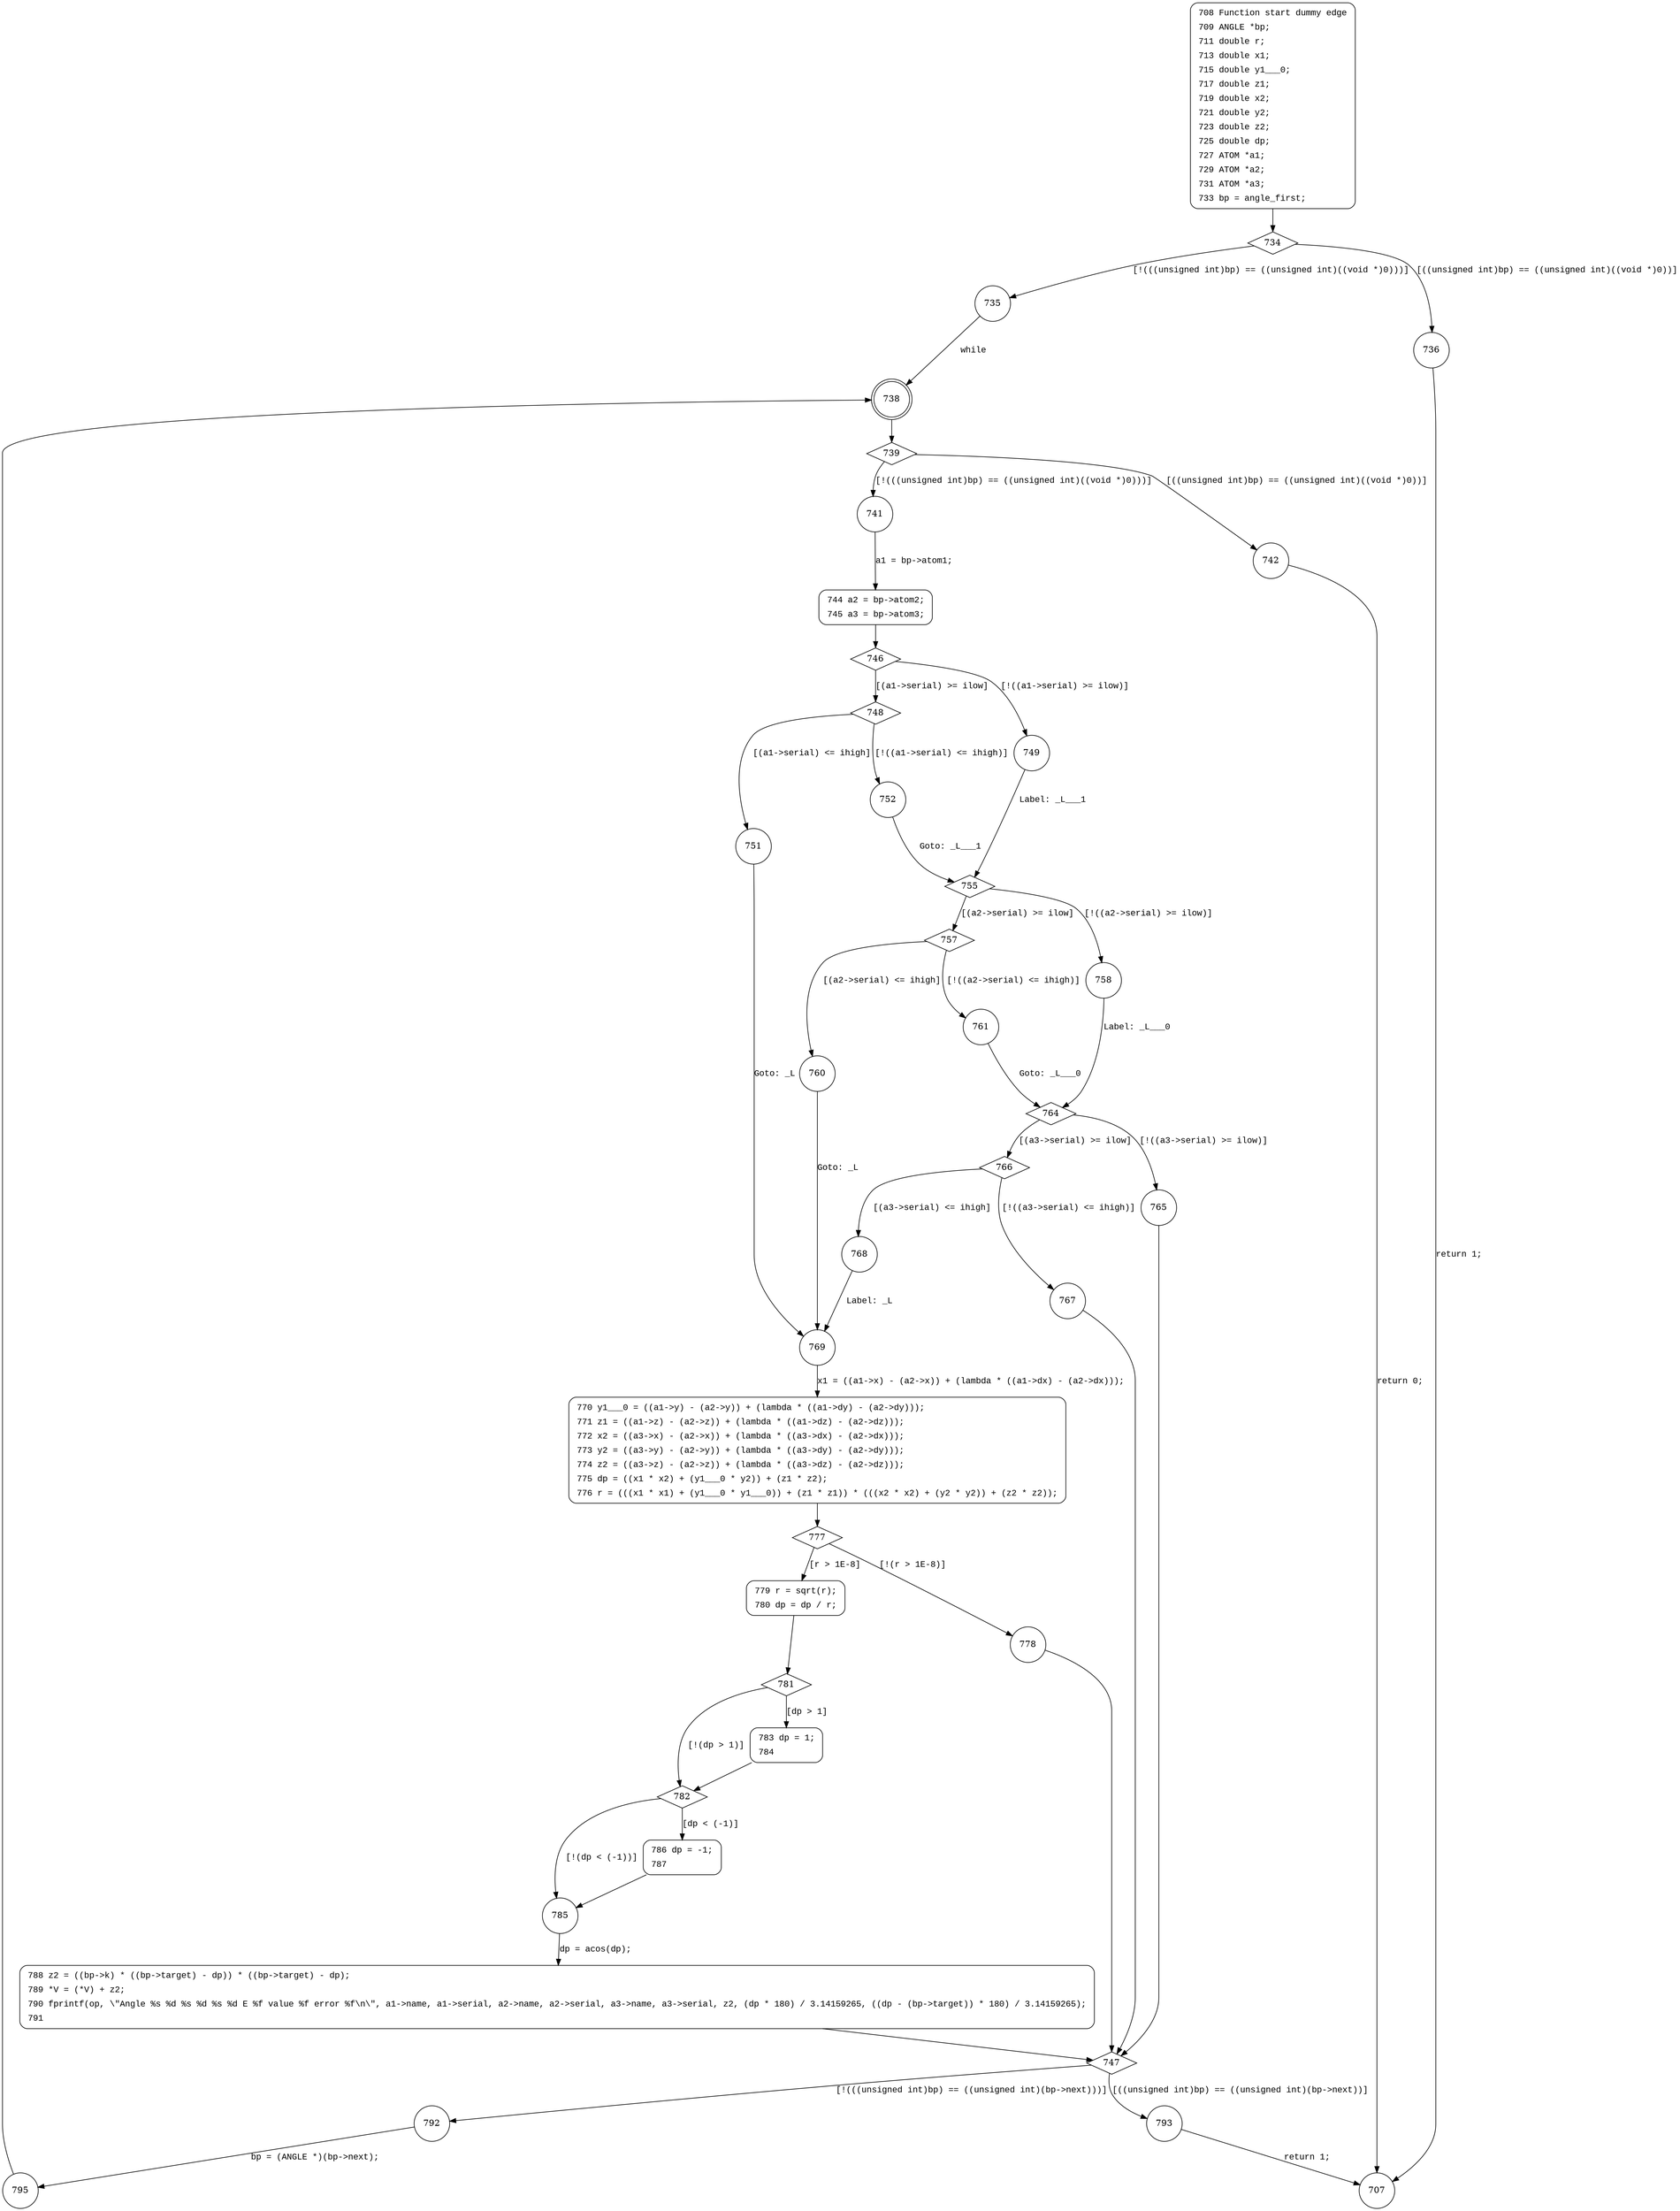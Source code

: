 digraph a_angle {
734 [shape="diamond"]
735 [shape="circle"]
736 [shape="circle"]
738 [shape="doublecircle"]
739 [shape="diamond"]
741 [shape="circle"]
742 [shape="circle"]
744 [shape="circle"]
746 [shape="diamond"]
749 [shape="circle"]
748 [shape="diamond"]
752 [shape="circle"]
751 [shape="circle"]
769 [shape="circle"]
770 [shape="circle"]
777 [shape="diamond"]
778 [shape="circle"]
779 [shape="circle"]
781 [shape="diamond"]
782 [shape="diamond"]
783 [shape="circle"]
785 [shape="circle"]
786 [shape="circle"]
788 [shape="circle"]
747 [shape="diamond"]
792 [shape="circle"]
793 [shape="circle"]
795 [shape="circle"]
755 [shape="diamond"]
758 [shape="circle"]
757 [shape="diamond"]
761 [shape="circle"]
760 [shape="circle"]
764 [shape="diamond"]
765 [shape="circle"]
766 [shape="diamond"]
767 [shape="circle"]
768 [shape="circle"]
707 [shape="circle"]
708 [style="filled,bold" penwidth="1" fillcolor="white" fontname="Courier New" shape="Mrecord" label=<<table border="0" cellborder="0" cellpadding="3" bgcolor="white"><tr><td align="right">708</td><td align="left">Function start dummy edge</td></tr><tr><td align="right">709</td><td align="left">ANGLE *bp;</td></tr><tr><td align="right">711</td><td align="left">double r;</td></tr><tr><td align="right">713</td><td align="left">double x1;</td></tr><tr><td align="right">715</td><td align="left">double y1___0;</td></tr><tr><td align="right">717</td><td align="left">double z1;</td></tr><tr><td align="right">719</td><td align="left">double x2;</td></tr><tr><td align="right">721</td><td align="left">double y2;</td></tr><tr><td align="right">723</td><td align="left">double z2;</td></tr><tr><td align="right">725</td><td align="left">double dp;</td></tr><tr><td align="right">727</td><td align="left">ATOM *a1;</td></tr><tr><td align="right">729</td><td align="left">ATOM *a2;</td></tr><tr><td align="right">731</td><td align="left">ATOM *a3;</td></tr><tr><td align="right">733</td><td align="left">bp = angle_first;</td></tr></table>>]
708 -> 734[label=""]
744 [style="filled,bold" penwidth="1" fillcolor="white" fontname="Courier New" shape="Mrecord" label=<<table border="0" cellborder="0" cellpadding="3" bgcolor="white"><tr><td align="right">744</td><td align="left">a2 = bp-&gt;atom2;</td></tr><tr><td align="right">745</td><td align="left">a3 = bp-&gt;atom3;</td></tr></table>>]
744 -> 746[label=""]
770 [style="filled,bold" penwidth="1" fillcolor="white" fontname="Courier New" shape="Mrecord" label=<<table border="0" cellborder="0" cellpadding="3" bgcolor="white"><tr><td align="right">770</td><td align="left">y1___0 = ((a1-&gt;y) - (a2-&gt;y)) + (lambda * ((a1-&gt;dy) - (a2-&gt;dy)));</td></tr><tr><td align="right">771</td><td align="left">z1 = ((a1-&gt;z) - (a2-&gt;z)) + (lambda * ((a1-&gt;dz) - (a2-&gt;dz)));</td></tr><tr><td align="right">772</td><td align="left">x2 = ((a3-&gt;x) - (a2-&gt;x)) + (lambda * ((a3-&gt;dx) - (a2-&gt;dx)));</td></tr><tr><td align="right">773</td><td align="left">y2 = ((a3-&gt;y) - (a2-&gt;y)) + (lambda * ((a3-&gt;dy) - (a2-&gt;dy)));</td></tr><tr><td align="right">774</td><td align="left">z2 = ((a3-&gt;z) - (a2-&gt;z)) + (lambda * ((a3-&gt;dz) - (a2-&gt;dz)));</td></tr><tr><td align="right">775</td><td align="left">dp = ((x1 * x2) + (y1___0 * y2)) + (z1 * z2);</td></tr><tr><td align="right">776</td><td align="left">r = (((x1 * x1) + (y1___0 * y1___0)) + (z1 * z1)) * (((x2 * x2) + (y2 * y2)) + (z2 * z2));</td></tr></table>>]
770 -> 777[label=""]
779 [style="filled,bold" penwidth="1" fillcolor="white" fontname="Courier New" shape="Mrecord" label=<<table border="0" cellborder="0" cellpadding="3" bgcolor="white"><tr><td align="right">779</td><td align="left">r = sqrt(r);</td></tr><tr><td align="right">780</td><td align="left">dp = dp / r;</td></tr></table>>]
779 -> 781[label=""]
783 [style="filled,bold" penwidth="1" fillcolor="white" fontname="Courier New" shape="Mrecord" label=<<table border="0" cellborder="0" cellpadding="3" bgcolor="white"><tr><td align="right">783</td><td align="left">dp = 1;</td></tr><tr><td align="right">784</td><td align="left"></td></tr></table>>]
783 -> 782[label=""]
786 [style="filled,bold" penwidth="1" fillcolor="white" fontname="Courier New" shape="Mrecord" label=<<table border="0" cellborder="0" cellpadding="3" bgcolor="white"><tr><td align="right">786</td><td align="left">dp = -1;</td></tr><tr><td align="right">787</td><td align="left"></td></tr></table>>]
786 -> 785[label=""]
788 [style="filled,bold" penwidth="1" fillcolor="white" fontname="Courier New" shape="Mrecord" label=<<table border="0" cellborder="0" cellpadding="3" bgcolor="white"><tr><td align="right">788</td><td align="left">z2 = ((bp-&gt;k) * ((bp-&gt;target) - dp)) * ((bp-&gt;target) - dp);</td></tr><tr><td align="right">789</td><td align="left">*V = (*V) + z2;</td></tr><tr><td align="right">790</td><td align="left">fprintf(op, \"Angle %s %d %s %d %s %d E %f value %f error %f\n\", a1-&gt;name, a1-&gt;serial, a2-&gt;name, a2-&gt;serial, a3-&gt;name, a3-&gt;serial, z2, (dp * 180) / 3.14159265, ((dp - (bp-&gt;target)) * 180) / 3.14159265);</td></tr><tr><td align="right">791</td><td align="left"></td></tr></table>>]
788 -> 747[label=""]
734 -> 735 [label="[!(((unsigned int)bp) == ((unsigned int)((void *)0)))]" fontname="Courier New"]
734 -> 736 [label="[((unsigned int)bp) == ((unsigned int)((void *)0))]" fontname="Courier New"]
735 -> 738 [label="while" fontname="Courier New"]
738 -> 739 [label="" fontname="Courier New"]
739 -> 741 [label="[!(((unsigned int)bp) == ((unsigned int)((void *)0)))]" fontname="Courier New"]
739 -> 742 [label="[((unsigned int)bp) == ((unsigned int)((void *)0))]" fontname="Courier New"]
741 -> 744 [label="a1 = bp->atom1;" fontname="Courier New"]
746 -> 749 [label="[!((a1->serial) >= ilow)]" fontname="Courier New"]
746 -> 748 [label="[(a1->serial) >= ilow]" fontname="Courier New"]
748 -> 752 [label="[!((a1->serial) <= ihigh)]" fontname="Courier New"]
748 -> 751 [label="[(a1->serial) <= ihigh]" fontname="Courier New"]
769 -> 770 [label="x1 = ((a1->x) - (a2->x)) + (lambda * ((a1->dx) - (a2->dx)));" fontname="Courier New"]
777 -> 778 [label="[!(r > 1E-8)]" fontname="Courier New"]
777 -> 779 [label="[r > 1E-8]" fontname="Courier New"]
781 -> 782 [label="[!(dp > 1)]" fontname="Courier New"]
781 -> 783 [label="[dp > 1]" fontname="Courier New"]
782 -> 785 [label="[!(dp < (-1))]" fontname="Courier New"]
782 -> 786 [label="[dp < (-1)]" fontname="Courier New"]
785 -> 788 [label="dp = acos(dp);" fontname="Courier New"]
747 -> 792 [label="[!(((unsigned int)bp) == ((unsigned int)(bp->next)))]" fontname="Courier New"]
747 -> 793 [label="[((unsigned int)bp) == ((unsigned int)(bp->next))]" fontname="Courier New"]
792 -> 795 [label="bp = (ANGLE *)(bp->next);" fontname="Courier New"]
778 -> 747 [label="" fontname="Courier New"]
755 -> 758 [label="[!((a2->serial) >= ilow)]" fontname="Courier New"]
755 -> 757 [label="[(a2->serial) >= ilow]" fontname="Courier New"]
757 -> 761 [label="[!((a2->serial) <= ihigh)]" fontname="Courier New"]
757 -> 760 [label="[(a2->serial) <= ihigh]" fontname="Courier New"]
761 -> 764 [label="Goto: _L___0" fontname="Courier New"]
764 -> 765 [label="[!((a3->serial) >= ilow)]" fontname="Courier New"]
764 -> 766 [label="[(a3->serial) >= ilow]" fontname="Courier New"]
766 -> 767 [label="[!((a3->serial) <= ihigh)]" fontname="Courier New"]
766 -> 768 [label="[(a3->serial) <= ihigh]" fontname="Courier New"]
767 -> 747 [label="" fontname="Courier New"]
758 -> 764 [label="Label: _L___0" fontname="Courier New"]
736 -> 707 [label="return 1;" fontname="Courier New"]
742 -> 707 [label="return 0;" fontname="Courier New"]
751 -> 769 [label="Goto: _L" fontname="Courier New"]
793 -> 707 [label="return 1;" fontname="Courier New"]
795 -> 738 [label="" fontname="Courier New"]
752 -> 755 [label="Goto: _L___1" fontname="Courier New"]
760 -> 769 [label="Goto: _L" fontname="Courier New"]
768 -> 769 [label="Label: _L" fontname="Courier New"]
765 -> 747 [label="" fontname="Courier New"]
749 -> 755 [label="Label: _L___1" fontname="Courier New"]
}